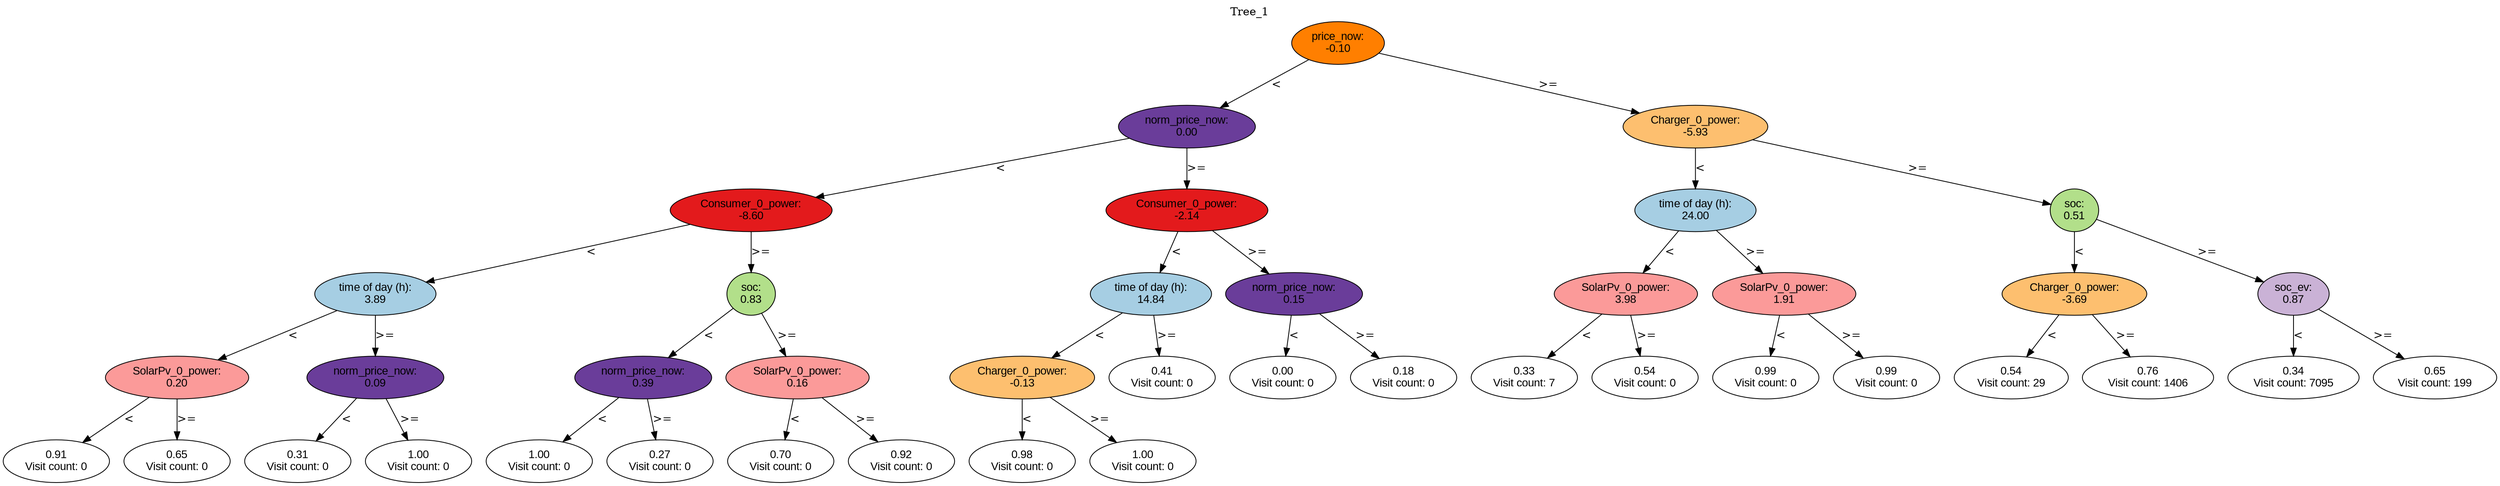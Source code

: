 digraph BST {
    node [fontname="Arial" style=filled colorscheme=paired12];
    0 [ label = "price_now:
-0.10" fillcolor=8];
    1 [ label = "norm_price_now:
0.00" fillcolor=10];
    2 [ label = "Consumer_0_power:
-8.60" fillcolor=6];
    3 [ label = "time of day (h):
3.89" fillcolor=1];
    4 [ label = "SolarPv_0_power:
0.20" fillcolor=5];
    5 [ label = "0.91
Visit count: 0" fillcolor=white];
    6 [ label = "0.65
Visit count: 0" fillcolor=white];
    7 [ label = "norm_price_now:
0.09" fillcolor=10];
    8 [ label = "0.31
Visit count: 0" fillcolor=white];
    9 [ label = "1.00
Visit count: 0" fillcolor=white];
    10 [ label = "soc:
0.83" fillcolor=3];
    11 [ label = "norm_price_now:
0.39" fillcolor=10];
    12 [ label = "1.00
Visit count: 0" fillcolor=white];
    13 [ label = "0.27
Visit count: 0" fillcolor=white];
    14 [ label = "SolarPv_0_power:
0.16" fillcolor=5];
    15 [ label = "0.70
Visit count: 0" fillcolor=white];
    16 [ label = "0.92
Visit count: 0" fillcolor=white];
    17 [ label = "Consumer_0_power:
-2.14" fillcolor=6];
    18 [ label = "time of day (h):
14.84" fillcolor=1];
    19 [ label = "Charger_0_power:
-0.13" fillcolor=7];
    20 [ label = "0.98
Visit count: 0" fillcolor=white];
    21 [ label = "1.00
Visit count: 0" fillcolor=white];
    22 [ label = "0.41
Visit count: 0" fillcolor=white];
    23 [ label = "norm_price_now:
0.15" fillcolor=10];
    24 [ label = "0.00
Visit count: 0" fillcolor=white];
    25 [ label = "0.18
Visit count: 0" fillcolor=white];
    26 [ label = "Charger_0_power:
-5.93" fillcolor=7];
    27 [ label = "time of day (h):
24.00" fillcolor=1];
    28 [ label = "SolarPv_0_power:
3.98" fillcolor=5];
    29 [ label = "0.33
Visit count: 7" fillcolor=white];
    30 [ label = "0.54
Visit count: 0" fillcolor=white];
    31 [ label = "SolarPv_0_power:
1.91" fillcolor=5];
    32 [ label = "0.99
Visit count: 0" fillcolor=white];
    33 [ label = "0.99
Visit count: 0" fillcolor=white];
    34 [ label = "soc:
0.51" fillcolor=3];
    35 [ label = "Charger_0_power:
-3.69" fillcolor=7];
    36 [ label = "0.54
Visit count: 29" fillcolor=white];
    37 [ label = "0.76
Visit count: 1406" fillcolor=white];
    38 [ label = "soc_ev:
0.87" fillcolor=9];
    39 [ label = "0.34
Visit count: 7095" fillcolor=white];
    40 [ label = "0.65
Visit count: 199" fillcolor=white];

    0  -> 1[ label = "<"];
    0  -> 26[ label = ">="];
    1  -> 2[ label = "<"];
    1  -> 17[ label = ">="];
    2  -> 3[ label = "<"];
    2  -> 10[ label = ">="];
    3  -> 4[ label = "<"];
    3  -> 7[ label = ">="];
    4  -> 5[ label = "<"];
    4  -> 6[ label = ">="];
    7  -> 8[ label = "<"];
    7  -> 9[ label = ">="];
    10  -> 11[ label = "<"];
    10  -> 14[ label = ">="];
    11  -> 12[ label = "<"];
    11  -> 13[ label = ">="];
    14  -> 15[ label = "<"];
    14  -> 16[ label = ">="];
    17  -> 18[ label = "<"];
    17  -> 23[ label = ">="];
    18  -> 19[ label = "<"];
    18  -> 22[ label = ">="];
    19  -> 20[ label = "<"];
    19  -> 21[ label = ">="];
    23  -> 24[ label = "<"];
    23  -> 25[ label = ">="];
    26  -> 27[ label = "<"];
    26  -> 34[ label = ">="];
    27  -> 28[ label = "<"];
    27  -> 31[ label = ">="];
    28  -> 29[ label = "<"];
    28  -> 30[ label = ">="];
    31  -> 32[ label = "<"];
    31  -> 33[ label = ">="];
    34  -> 35[ label = "<"];
    34  -> 38[ label = ">="];
    35  -> 36[ label = "<"];
    35  -> 37[ label = ">="];
    38  -> 39[ label = "<"];
    38  -> 40[ label = ">="];

    labelloc="t";
    label="Tree_1";
}